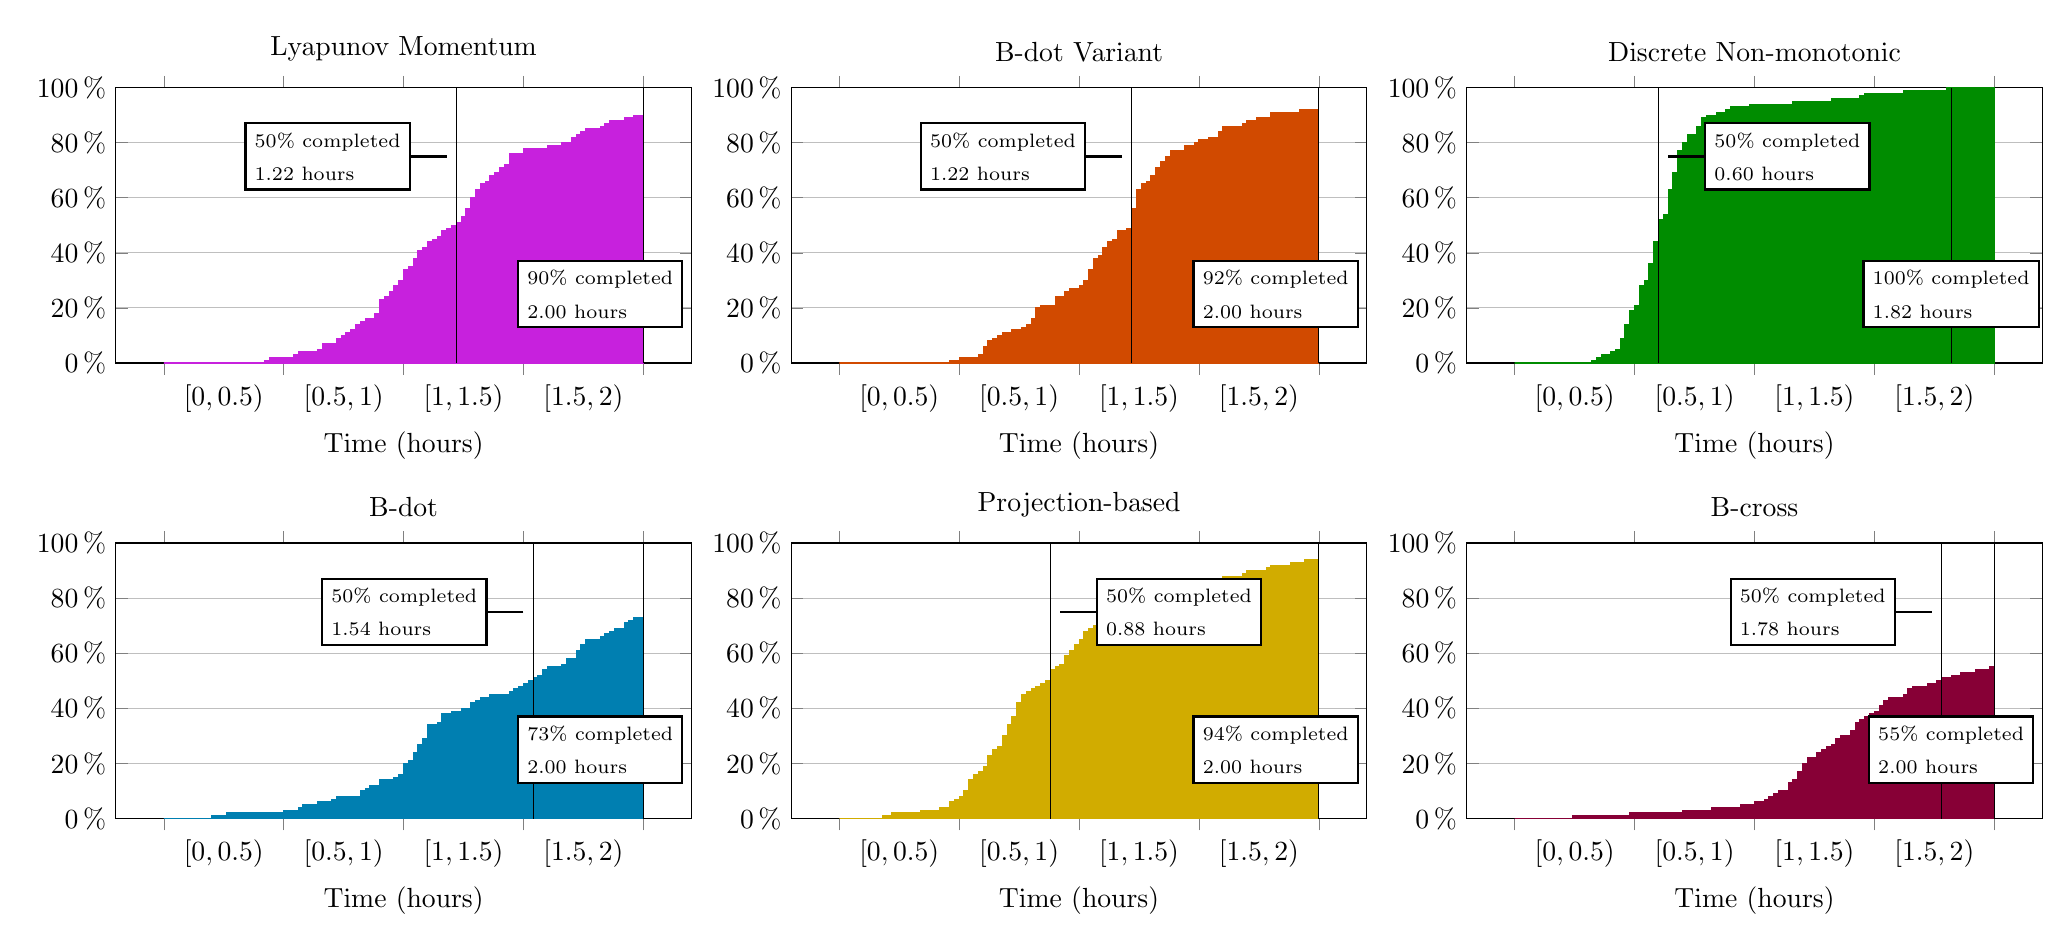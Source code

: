 % Recommended preamble:
\begin{tikzpicture}
\begin{groupplot}[group style={group size={3 by 2}, horizontal sep={0.5in}, vertical sep={0.9in}}, height={2in}, width={3.5in}, ymin={0}, ymax={100}]
    \nextgroupplot[grid style={color={rgb,1:red,0.749;green,0.749;blue,0.749}}, label style={color={rgb,1:red,0.0;green,0.0;blue,0.0}}, title style={color={rgb,1:red,0.0;green,0.0;blue,0.0}}, tick label style={color={rgb,1:red,0.0;green,0.0;blue,0.0}}, axis line style={color={rgb,1:red,0.0;green,0.0;blue,0.0}}, ybar interval, xticklabel interval boundaries, ymajorgrids, xmajorgrids={false}, xlabel={Time (hours)}, xtick={0.0,0.5,1.0,1.5,2.0}, title={Lyapunov Momentum}, xticklabel={$[\pgfmathprintnumber\tick,\pgfmathprintnumber\nexttick)$}, yticklabel={$\pgfmathprintnumber\tick\,\%$}]
    \addplot[draw={rgb,1:red,0.78;green,0.129;blue,0.867}, fill={rgb,1:red,0.78;green,0.129;blue,0.867}, fill opacity={1.0}]
        coordinates {
            (0.0,0.0)
            (0.02,0.0)
            (0.04,0.0)
            (0.06,0.0)
            (0.08,0.0)
            (0.1,0.0)
            (0.12,0.0)
            (0.14,0.0)
            (0.16,0.0)
            (0.18,0.0)
            (0.2,0.0)
            (0.22,0.0)
            (0.24,0.0)
            (0.26,0.0)
            (0.28,0.0)
            (0.3,0.0)
            (0.32,0.0)
            (0.34,0.0)
            (0.36,0.0)
            (0.38,0.0)
            (0.4,0.0)
            (0.42,1.0)
            (0.44,2.0)
            (0.46,2.0)
            (0.48,2.0)
            (0.5,2.0)
            (0.52,2.0)
            (0.54,3.0)
            (0.56,4.0)
            (0.58,4.0)
            (0.6,4.0)
            (0.62,4.0)
            (0.64,5.0)
            (0.66,7.0)
            (0.68,7.0)
            (0.7,7.0)
            (0.72,9.0)
            (0.74,10.0)
            (0.76,11.0)
            (0.78,12.0)
            (0.8,14.0)
            (0.82,15.0)
            (0.84,16.0)
            (0.86,16.0)
            (0.88,18.0)
            (0.9,23.0)
            (0.92,24.0)
            (0.94,26.0)
            (0.96,28.0)
            (0.98,30.0)
            (1.0,34.0)
            (1.02,35.0)
            (1.04,38.0)
            (1.06,41.0)
            (1.08,42.0)
            (1.1,44.0)
            (1.12,45.0)
            (1.14,46.0)
            (1.16,48.0)
            (1.18,49.0)
            (1.2,50.0)
            (1.22,51.0)
            (1.24,53.0)
            (1.26,56.0)
            (1.28,60.0)
            (1.3,63.0)
            (1.32,65.0)
            (1.34,66.0)
            (1.36,68.0)
            (1.38,69.0)
            (1.4,71.0)
            (1.42,72.0)
            (1.44,76.0)
            (1.46,76.0)
            (1.48,76.0)
            (1.5,78.0)
            (1.52,78.0)
            (1.54,78.0)
            (1.56,78.0)
            (1.58,78.0)
            (1.6,79.0)
            (1.62,79.0)
            (1.64,79.0)
            (1.66,80.0)
            (1.68,80.0)
            (1.7,82.0)
            (1.72,83.0)
            (1.74,84.0)
            (1.76,85.0)
            (1.78,85.0)
            (1.8,85.0)
            (1.82,86.0)
            (1.84,87.0)
            (1.86,88.0)
            (1.88,88.0)
            (1.9,88.0)
            (1.92,89.0)
            (1.94,89.0)
            (1.96,90.0)
            (1.98,90.0)
            (2.0,100.0)
        }
        ;
    \draw [color={rgb,1:red,0.0;green,0.0;blue,0.0}](1.22, 0) -- (1.22, 100);
    \node 
    [pin={[thick,pin edge={draw={rgb,1:red,0.0;green,0.0;blue,0.0}, thick},draw={rgb,1:red,0.0;green,0.0;blue,0.0},fill={rgb,1:red,1.0;green,1.0;blue,1.0},text={rgb,1:red,0.0;green,0.0;blue,0.0},align=left]left:\scriptsize 50\% completed \\ \scriptsize1.22 hours}]  at 
    (1.22,75)
    {};
    \draw [color={rgb,1:red,0.0;green,0.0;blue,0.0}](2.0, 0) -- (2.0, 100);
    \node [thick,draw={rgb,1:red,0.0;green,0.0;blue,0.0},fill={rgb,1:red,1.0;green,1.0;blue,1.0},text={rgb,1:red,0.0;green,0.0;blue,0.0},align=left] at (1.82, 25){\scriptsize 90\%  completed\\ \scriptsize2.00 hours};
    \nextgroupplot[grid style={color={rgb,1:red,0.749;green,0.749;blue,0.749}}, label style={color={rgb,1:red,0.0;green,0.0;blue,0.0}}, title style={color={rgb,1:red,0.0;green,0.0;blue,0.0}}, tick label style={color={rgb,1:red,0.0;green,0.0;blue,0.0}}, axis line style={color={rgb,1:red,0.0;green,0.0;blue,0.0}}, ybar interval, xticklabel interval boundaries, ymajorgrids, xmajorgrids={false}, xlabel={Time (hours)}, xtick={0.0,0.5,1.0,1.5,2.0}, title={B-dot Variant}, xticklabel={$[\pgfmathprintnumber\tick,\pgfmathprintnumber\nexttick)$}, yticklabel={$\pgfmathprintnumber\tick\,\%$}]
    \addplot[draw={rgb,1:red,0.82;green,0.29;blue,0.0}, fill={rgb,1:red,0.82;green,0.29;blue,0.0}, fill opacity={1.0}]
        coordinates {
            (0.0,0.0)
            (0.02,0.0)
            (0.04,0.0)
            (0.06,0.0)
            (0.08,0.0)
            (0.1,0.0)
            (0.12,0.0)
            (0.14,0.0)
            (0.16,0.0)
            (0.18,0.0)
            (0.2,0.0)
            (0.22,0.0)
            (0.24,0.0)
            (0.26,0.0)
            (0.28,0.0)
            (0.3,0.0)
            (0.32,0.0)
            (0.34,0.0)
            (0.36,0.0)
            (0.38,0.0)
            (0.4,0.0)
            (0.42,0.0)
            (0.44,0.0)
            (0.46,1.0)
            (0.48,1.0)
            (0.5,2.0)
            (0.52,2.0)
            (0.54,2.0)
            (0.56,2.0)
            (0.58,3.0)
            (0.6,6.0)
            (0.62,8.0)
            (0.64,9.0)
            (0.66,10.0)
            (0.68,11.0)
            (0.7,11.0)
            (0.72,12.0)
            (0.74,12.0)
            (0.76,13.0)
            (0.78,14.0)
            (0.8,16.0)
            (0.82,20.0)
            (0.84,21.0)
            (0.86,21.0)
            (0.88,21.0)
            (0.9,24.0)
            (0.92,24.0)
            (0.94,26.0)
            (0.96,27.0)
            (0.98,27.0)
            (1.0,28.0)
            (1.02,30.0)
            (1.04,34.0)
            (1.06,38.0)
            (1.08,39.0)
            (1.1,42.0)
            (1.12,44.0)
            (1.14,45.0)
            (1.16,48.0)
            (1.18,48.0)
            (1.2,49.0)
            (1.22,56.0)
            (1.24,63.0)
            (1.26,65.0)
            (1.28,66.0)
            (1.3,68.0)
            (1.32,71.0)
            (1.34,73.0)
            (1.36,75.0)
            (1.38,77.0)
            (1.4,77.0)
            (1.42,77.0)
            (1.44,79.0)
            (1.46,79.0)
            (1.48,80.0)
            (1.5,81.0)
            (1.52,81.0)
            (1.54,82.0)
            (1.56,82.0)
            (1.58,84.0)
            (1.6,86.0)
            (1.62,86.0)
            (1.64,86.0)
            (1.66,86.0)
            (1.68,87.0)
            (1.7,88.0)
            (1.72,88.0)
            (1.74,89.0)
            (1.76,89.0)
            (1.78,89.0)
            (1.8,91.0)
            (1.82,91.0)
            (1.84,91.0)
            (1.86,91.0)
            (1.88,91.0)
            (1.9,91.0)
            (1.92,92.0)
            (1.94,92.0)
            (1.96,92.0)
            (1.98,92.0)
            (2.0,100.0)
        }
        ;
    \draw [color={rgb,1:red,0.0;green,0.0;blue,0.0}](1.22, 0) -- (1.22, 100);
    \node 
    [pin={[thick,pin edge={draw={rgb,1:red,0.0;green,0.0;blue,0.0}, thick},draw={rgb,1:red,0.0;green,0.0;blue,0.0},fill={rgb,1:red,1.0;green,1.0;blue,1.0},text={rgb,1:red,0.0;green,0.0;blue,0.0},align=left]left:\scriptsize 50\% completed \\ \scriptsize1.22 hours}]  at 
    (1.22,75)
    {};
    \draw [color={rgb,1:red,0.0;green,0.0;blue,0.0}](2.0, 0) -- (2.0, 100);
    \node [thick,draw={rgb,1:red,0.0;green,0.0;blue,0.0},fill={rgb,1:red,1.0;green,1.0;blue,1.0},text={rgb,1:red,0.0;green,0.0;blue,0.0},align=left] at (1.82, 25){\scriptsize 92\%  completed\\ \scriptsize2.00 hours};
    \nextgroupplot[grid style={color={rgb,1:red,0.749;green,0.749;blue,0.749}}, label style={color={rgb,1:red,0.0;green,0.0;blue,0.0}}, title style={color={rgb,1:red,0.0;green,0.0;blue,0.0}}, tick label style={color={rgb,1:red,0.0;green,0.0;blue,0.0}}, axis line style={color={rgb,1:red,0.0;green,0.0;blue,0.0}}, ybar interval, xticklabel interval boundaries, ymajorgrids, xmajorgrids={false}, xlabel={Time (hours)}, xtick={0.0,0.5,1.0,1.5,2.0}, title={Discrete Non-monotonic}, xticklabel={$[\pgfmathprintnumber\tick,\pgfmathprintnumber\nexttick)$}, yticklabel={$\pgfmathprintnumber\tick\,\%$}]
    \addplot[draw={rgb,1:red,0.0;green,0.549;blue,0.0}, fill={rgb,1:red,0.0;green,0.549;blue,0.0}, fill opacity={1.0}]
        coordinates {
            (0.0,0.0)
            (0.02,0.0)
            (0.04,0.0)
            (0.06,0.0)
            (0.08,0.0)
            (0.1,0.0)
            (0.12,0.0)
            (0.14,0.0)
            (0.16,0.0)
            (0.18,0.0)
            (0.2,0.0)
            (0.22,0.0)
            (0.24,0.0)
            (0.26,0.0)
            (0.28,0.0)
            (0.3,0.0)
            (0.32,1.0)
            (0.34,2.0)
            (0.36,3.0)
            (0.38,3.0)
            (0.4,4.0)
            (0.42,5.0)
            (0.44,9.0)
            (0.46,14.0)
            (0.48,19.0)
            (0.5,21.0)
            (0.52,28.0)
            (0.54,30.0)
            (0.56,36.0)
            (0.58,44.0)
            (0.6,52.0)
            (0.62,54.0)
            (0.64,63.0)
            (0.66,69.0)
            (0.68,77.0)
            (0.7,80.0)
            (0.72,83.0)
            (0.74,83.0)
            (0.76,86.0)
            (0.78,89.0)
            (0.8,90.0)
            (0.82,90.0)
            (0.84,91.0)
            (0.86,91.0)
            (0.88,92.0)
            (0.9,93.0)
            (0.92,93.0)
            (0.94,93.0)
            (0.96,93.0)
            (0.98,94.0)
            (1.0,94.0)
            (1.02,94.0)
            (1.04,94.0)
            (1.06,94.0)
            (1.08,94.0)
            (1.1,94.0)
            (1.12,94.0)
            (1.14,94.0)
            (1.16,95.0)
            (1.18,95.0)
            (1.2,95.0)
            (1.22,95.0)
            (1.24,95.0)
            (1.26,95.0)
            (1.28,95.0)
            (1.3,95.0)
            (1.32,96.0)
            (1.34,96.0)
            (1.36,96.0)
            (1.38,96.0)
            (1.4,96.0)
            (1.42,96.0)
            (1.44,97.0)
            (1.46,98.0)
            (1.48,98.0)
            (1.5,98.0)
            (1.52,98.0)
            (1.54,98.0)
            (1.56,98.0)
            (1.58,98.0)
            (1.6,98.0)
            (1.62,99.0)
            (1.64,99.0)
            (1.66,99.0)
            (1.68,99.0)
            (1.7,99.0)
            (1.72,99.0)
            (1.74,99.0)
            (1.76,99.0)
            (1.78,99.0)
            (1.8,100.0)
            (1.82,100.0)
            (1.84,100.0)
            (1.86,100.0)
            (1.88,100.0)
            (1.9,100.0)
            (1.92,100.0)
            (1.94,100.0)
            (1.96,100.0)
            (1.98,100.0)
            (2.0,100.0)
        }
        ;
    \draw [color={rgb,1:red,0.0;green,0.0;blue,0.0}](0.6, 0) -- (0.6, 100);
    \node 
    [pin={[thick,pin edge={draw={rgb,1:red,0.0;green,0.0;blue,0.0}, thick},draw={rgb,1:red,0.0;green,0.0;blue,0.0},fill={rgb,1:red,1.0;green,1.0;blue,1.0},text={rgb,1:red,0.0;green,0.0;blue,0.0},align=left]right:\scriptsize 50\% completed \\ \scriptsize0.60 hours}]  at 
    (0.6,75)
    {};
    \draw [color={rgb,1:red,0.0;green,0.0;blue,0.0}](1.82, 0) -- (1.82, 100);
    \node [thick,draw={rgb,1:red,0.0;green,0.0;blue,0.0},fill={rgb,1:red,1.0;green,1.0;blue,1.0},text={rgb,1:red,0.0;green,0.0;blue,0.0},align=left] at (1.82, 25){\scriptsize 100\%  completed\\ \scriptsize1.82 hours};
    \nextgroupplot[grid style={color={rgb,1:red,0.749;green,0.749;blue,0.749}}, label style={color={rgb,1:red,0.0;green,0.0;blue,0.0}}, title style={color={rgb,1:red,0.0;green,0.0;blue,0.0}}, tick label style={color={rgb,1:red,0.0;green,0.0;blue,0.0}}, axis line style={color={rgb,1:red,0.0;green,0.0;blue,0.0}}, ybar interval, xticklabel interval boundaries, ymajorgrids, xmajorgrids={false}, xlabel={Time (hours)}, xtick={0.0,0.5,1.0,1.5,2.0}, title={B-dot}, xticklabel={$[\pgfmathprintnumber\tick,\pgfmathprintnumber\nexttick)$}, yticklabel={$\pgfmathprintnumber\tick\,\%$}]
    \addplot[draw={rgb,1:red,0.0;green,0.498;blue,0.694}, fill={rgb,1:red,0.0;green,0.498;blue,0.694}, fill opacity={1.0}]
        coordinates {
            (0.0,0.0)
            (0.02,0.0)
            (0.04,0.0)
            (0.06,0.0)
            (0.08,0.0)
            (0.1,0.0)
            (0.12,0.0)
            (0.14,0.0)
            (0.16,0.0)
            (0.18,0.0)
            (0.2,1.0)
            (0.22,1.0)
            (0.24,1.0)
            (0.26,2.0)
            (0.28,2.0)
            (0.3,2.0)
            (0.32,2.0)
            (0.34,2.0)
            (0.36,2.0)
            (0.38,2.0)
            (0.4,2.0)
            (0.42,2.0)
            (0.44,2.0)
            (0.46,2.0)
            (0.48,2.0)
            (0.5,3.0)
            (0.52,3.0)
            (0.54,3.0)
            (0.56,4.0)
            (0.58,5.0)
            (0.6,5.0)
            (0.62,5.0)
            (0.64,6.0)
            (0.66,6.0)
            (0.68,6.0)
            (0.7,7.0)
            (0.72,8.0)
            (0.74,8.0)
            (0.76,8.0)
            (0.78,8.0)
            (0.8,8.0)
            (0.82,10.0)
            (0.84,11.0)
            (0.86,12.0)
            (0.88,12.0)
            (0.9,14.0)
            (0.92,14.0)
            (0.94,14.0)
            (0.96,15.0)
            (0.98,16.0)
            (1.0,20.0)
            (1.02,21.0)
            (1.04,24.0)
            (1.06,27.0)
            (1.08,29.0)
            (1.1,34.0)
            (1.12,34.0)
            (1.14,35.0)
            (1.16,38.0)
            (1.18,38.0)
            (1.2,39.0)
            (1.22,39.0)
            (1.24,40.0)
            (1.26,40.0)
            (1.28,42.0)
            (1.3,43.0)
            (1.32,44.0)
            (1.34,44.0)
            (1.36,45.0)
            (1.38,45.0)
            (1.4,45.0)
            (1.42,45.0)
            (1.44,46.0)
            (1.46,47.0)
            (1.48,48.0)
            (1.5,49.0)
            (1.52,50.0)
            (1.54,51.0)
            (1.56,52.0)
            (1.58,54.0)
            (1.6,55.0)
            (1.62,55.0)
            (1.64,55.0)
            (1.66,56.0)
            (1.68,58.0)
            (1.7,58.0)
            (1.72,61.0)
            (1.74,63.0)
            (1.76,65.0)
            (1.78,65.0)
            (1.8,65.0)
            (1.82,66.0)
            (1.84,67.0)
            (1.86,68.0)
            (1.88,69.0)
            (1.9,69.0)
            (1.92,71.0)
            (1.94,72.0)
            (1.96,73.0)
            (1.98,73.0)
            (2.0,100.0)
        }
        ;
    \draw [color={rgb,1:red,0.0;green,0.0;blue,0.0}](1.54, 0) -- (1.54, 100);
    \node 
    [pin={[thick,pin edge={draw={rgb,1:red,0.0;green,0.0;blue,0.0}, thick},draw={rgb,1:red,0.0;green,0.0;blue,0.0},fill={rgb,1:red,1.0;green,1.0;blue,1.0},text={rgb,1:red,0.0;green,0.0;blue,0.0},align=left]left:\scriptsize 50\% completed \\ \scriptsize1.54 hours}]  at 
    (1.54,75)
    {};
    \draw [color={rgb,1:red,0.0;green,0.0;blue,0.0}](2.0, 0) -- (2.0, 100);
    \node [thick,draw={rgb,1:red,0.0;green,0.0;blue,0.0},fill={rgb,1:red,1.0;green,1.0;blue,1.0},text={rgb,1:red,0.0;green,0.0;blue,0.0},align=left] at (1.82, 25){\scriptsize 73\%  completed\\ \scriptsize2.00 hours};
    \nextgroupplot[grid style={color={rgb,1:red,0.749;green,0.749;blue,0.749}}, label style={color={rgb,1:red,0.0;green,0.0;blue,0.0}}, title style={color={rgb,1:red,0.0;green,0.0;blue,0.0}}, tick label style={color={rgb,1:red,0.0;green,0.0;blue,0.0}}, axis line style={color={rgb,1:red,0.0;green,0.0;blue,0.0}}, ybar interval, xticklabel interval boundaries, ymajorgrids, xmajorgrids={false}, xlabel={Time (hours)}, xtick={0.0,0.5,1.0,1.5,2.0}, title={Projection-based}, xticklabel={$[\pgfmathprintnumber\tick,\pgfmathprintnumber\nexttick)$}, yticklabel={$\pgfmathprintnumber\tick\,\%$}]
    \addplot[draw={rgb,1:red,0.82;green,0.674;blue,0.0}, fill={rgb,1:red,0.82;green,0.674;blue,0.0}, fill opacity={1.0}]
        coordinates {
            (0.0,0.0)
            (0.02,0.0)
            (0.04,0.0)
            (0.06,0.0)
            (0.08,0.0)
            (0.1,0.0)
            (0.12,0.0)
            (0.14,0.0)
            (0.16,0.0)
            (0.18,1.0)
            (0.2,1.0)
            (0.22,2.0)
            (0.24,2.0)
            (0.26,2.0)
            (0.28,2.0)
            (0.3,2.0)
            (0.32,2.0)
            (0.34,3.0)
            (0.36,3.0)
            (0.38,3.0)
            (0.4,3.0)
            (0.42,4.0)
            (0.44,4.0)
            (0.46,6.0)
            (0.48,7.0)
            (0.5,8.0)
            (0.52,10.0)
            (0.54,14.0)
            (0.56,16.0)
            (0.58,17.0)
            (0.6,19.0)
            (0.62,23.0)
            (0.64,25.0)
            (0.66,26.0)
            (0.68,30.0)
            (0.7,34.0)
            (0.72,37.0)
            (0.74,42.0)
            (0.76,45.0)
            (0.78,46.0)
            (0.8,47.0)
            (0.82,48.0)
            (0.84,49.0)
            (0.86,50.0)
            (0.88,54.0)
            (0.9,55.0)
            (0.92,56.0)
            (0.94,59.0)
            (0.96,61.0)
            (0.98,63.0)
            (1.0,65.0)
            (1.02,68.0)
            (1.04,69.0)
            (1.06,70.0)
            (1.08,70.0)
            (1.1,71.0)
            (1.12,71.0)
            (1.14,71.0)
            (1.16,71.0)
            (1.18,72.0)
            (1.2,72.0)
            (1.22,72.0)
            (1.24,74.0)
            (1.26,76.0)
            (1.28,77.0)
            (1.3,79.0)
            (1.32,80.0)
            (1.34,81.0)
            (1.36,82.0)
            (1.38,83.0)
            (1.4,83.0)
            (1.42,84.0)
            (1.44,85.0)
            (1.46,85.0)
            (1.48,86.0)
            (1.5,86.0)
            (1.52,86.0)
            (1.54,86.0)
            (1.56,86.0)
            (1.58,86.0)
            (1.6,88.0)
            (1.62,88.0)
            (1.64,88.0)
            (1.66,88.0)
            (1.68,89.0)
            (1.7,90.0)
            (1.72,90.0)
            (1.74,90.0)
            (1.76,90.0)
            (1.78,91.0)
            (1.8,92.0)
            (1.82,92.0)
            (1.84,92.0)
            (1.86,92.0)
            (1.88,93.0)
            (1.9,93.0)
            (1.92,93.0)
            (1.94,94.0)
            (1.96,94.0)
            (1.98,94.0)
            (2.0,100.0)
        }
        ;
    \draw [color={rgb,1:red,0.0;green,0.0;blue,0.0}](0.88, 0) -- (0.88, 100);
    \node 
    [pin={[thick,pin edge={draw={rgb,1:red,0.0;green,0.0;blue,0.0}, thick},draw={rgb,1:red,0.0;green,0.0;blue,0.0},fill={rgb,1:red,1.0;green,1.0;blue,1.0},text={rgb,1:red,0.0;green,0.0;blue,0.0},align=left]right:\scriptsize 50\% completed \\ \scriptsize0.88 hours}]  at 
    (0.88,75)
    {};
    \draw [color={rgb,1:red,0.0;green,0.0;blue,0.0}](2.0, 0) -- (2.0, 100);
    \node [thick,draw={rgb,1:red,0.0;green,0.0;blue,0.0},fill={rgb,1:red,1.0;green,1.0;blue,1.0},text={rgb,1:red,0.0;green,0.0;blue,0.0},align=left] at (1.82, 25){\scriptsize 94\%  completed\\ \scriptsize2.00 hours};
    \nextgroupplot[grid style={color={rgb,1:red,0.749;green,0.749;blue,0.749}}, label style={color={rgb,1:red,0.0;green,0.0;blue,0.0}}, title style={color={rgb,1:red,0.0;green,0.0;blue,0.0}}, tick label style={color={rgb,1:red,0.0;green,0.0;blue,0.0}}, axis line style={color={rgb,1:red,0.0;green,0.0;blue,0.0}}, ybar interval, xticklabel interval boundaries, ymajorgrids, xmajorgrids={false}, xlabel={Time (hours)}, xtick={0.0,0.5,1.0,1.5,2.0}, title={B-cross}, xticklabel={$[\pgfmathprintnumber\tick,\pgfmathprintnumber\nexttick)$}, yticklabel={$\pgfmathprintnumber\tick\,\%$}]
    \addplot[draw={rgb,1:red,0.529;green,0.0;blue,0.212}, fill={rgb,1:red,0.529;green,0.0;blue,0.212}, fill opacity={1.0}]
        coordinates {
            (0.0,0.0)
            (0.02,0.0)
            (0.04,0.0)
            (0.06,0.0)
            (0.08,0.0)
            (0.1,0.0)
            (0.12,0.0)
            (0.14,0.0)
            (0.16,0.0)
            (0.18,0.0)
            (0.2,0.0)
            (0.22,0.0)
            (0.24,1.0)
            (0.26,1.0)
            (0.28,1.0)
            (0.3,1.0)
            (0.32,1.0)
            (0.34,1.0)
            (0.36,1.0)
            (0.38,1.0)
            (0.4,1.0)
            (0.42,1.0)
            (0.44,1.0)
            (0.46,1.0)
            (0.48,2.0)
            (0.5,2.0)
            (0.52,2.0)
            (0.54,2.0)
            (0.56,2.0)
            (0.58,2.0)
            (0.6,2.0)
            (0.62,2.0)
            (0.64,2.0)
            (0.66,2.0)
            (0.68,2.0)
            (0.7,3.0)
            (0.72,3.0)
            (0.74,3.0)
            (0.76,3.0)
            (0.78,3.0)
            (0.8,3.0)
            (0.82,4.0)
            (0.84,4.0)
            (0.86,4.0)
            (0.88,4.0)
            (0.9,4.0)
            (0.92,4.0)
            (0.94,5.0)
            (0.96,5.0)
            (0.98,5.0)
            (1.0,6.0)
            (1.02,6.0)
            (1.04,7.0)
            (1.06,8.0)
            (1.08,9.0)
            (1.1,10.0)
            (1.12,10.0)
            (1.14,13.0)
            (1.16,14.0)
            (1.18,17.0)
            (1.2,20.0)
            (1.22,22.0)
            (1.24,22.0)
            (1.26,24.0)
            (1.28,25.0)
            (1.3,26.0)
            (1.32,27.0)
            (1.34,29.0)
            (1.36,30.0)
            (1.38,30.0)
            (1.4,32.0)
            (1.42,35.0)
            (1.44,36.0)
            (1.46,37.0)
            (1.48,38.0)
            (1.5,39.0)
            (1.52,41.0)
            (1.54,43.0)
            (1.56,44.0)
            (1.58,44.0)
            (1.6,44.0)
            (1.62,45.0)
            (1.64,47.0)
            (1.66,48.0)
            (1.68,48.0)
            (1.7,48.0)
            (1.72,49.0)
            (1.74,49.0)
            (1.76,50.0)
            (1.78,51.0)
            (1.8,51.0)
            (1.82,52.0)
            (1.84,52.0)
            (1.86,53.0)
            (1.88,53.0)
            (1.9,53.0)
            (1.92,54.0)
            (1.94,54.0)
            (1.96,54.0)
            (1.98,55.0)
            (2.0,100.0)
        }
        ;
    \draw [color={rgb,1:red,0.0;green,0.0;blue,0.0}](1.78, 0) -- (1.78, 100);
    \node 
    [pin={[thick,pin edge={draw={rgb,1:red,0.0;green,0.0;blue,0.0}, thick},draw={rgb,1:red,0.0;green,0.0;blue,0.0},fill={rgb,1:red,1.0;green,1.0;blue,1.0},text={rgb,1:red,0.0;green,0.0;blue,0.0},align=left]left:\scriptsize 50\% completed \\ \scriptsize1.78 hours}]  at 
    (1.78,75)
    {};
    \draw [color={rgb,1:red,0.0;green,0.0;blue,0.0}](2.0, 0) -- (2.0, 100);
    \node [thick,draw={rgb,1:red,0.0;green,0.0;blue,0.0},fill={rgb,1:red,1.0;green,1.0;blue,1.0},text={rgb,1:red,0.0;green,0.0;blue,0.0},align=left] at (1.82, 25){\scriptsize 55\%  completed\\ \scriptsize2.00 hours};
\end{groupplot}
\end{tikzpicture}
